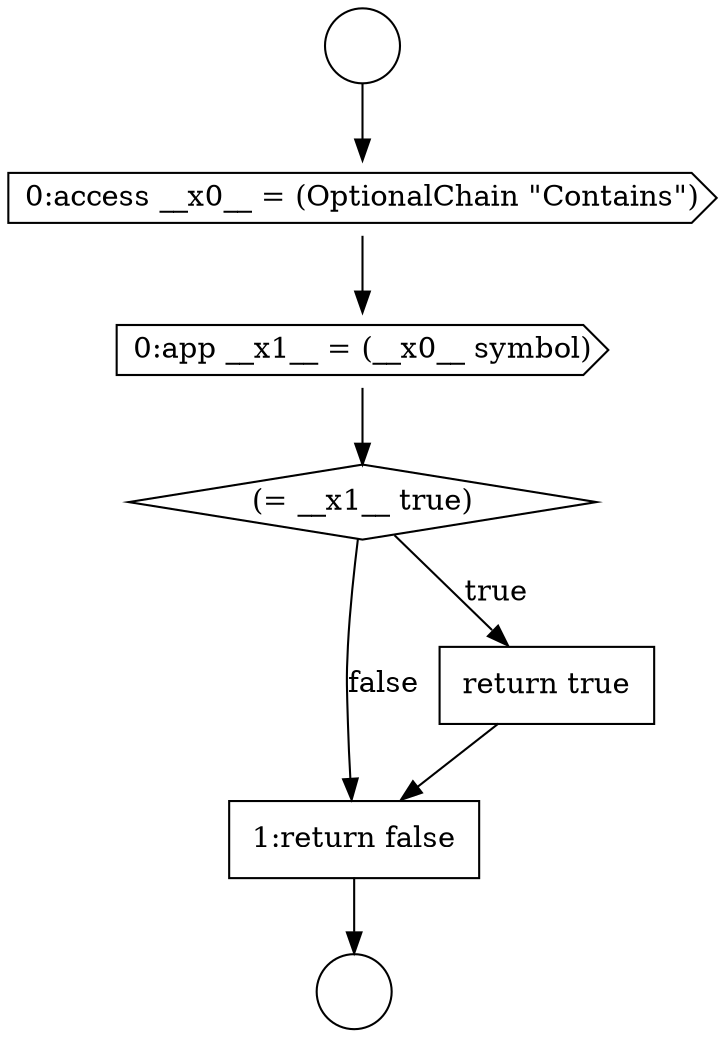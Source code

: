 digraph {
  node4386 [shape=diamond, label=<<font color="black">(= __x1__ true)</font>> color="black" fillcolor="white" style=filled]
  node4383 [shape=circle label=" " color="black" fillcolor="white" style=filled]
  node4385 [shape=cds, label=<<font color="black">0:app __x1__ = (__x0__ symbol)</font>> color="black" fillcolor="white" style=filled]
  node4384 [shape=cds, label=<<font color="black">0:access __x0__ = (OptionalChain &quot;Contains&quot;)</font>> color="black" fillcolor="white" style=filled]
  node4388 [shape=none, margin=0, label=<<font color="black">
    <table border="0" cellborder="1" cellspacing="0" cellpadding="10">
      <tr><td align="left">1:return false</td></tr>
    </table>
  </font>> color="black" fillcolor="white" style=filled]
  node4387 [shape=none, margin=0, label=<<font color="black">
    <table border="0" cellborder="1" cellspacing="0" cellpadding="10">
      <tr><td align="left">return true</td></tr>
    </table>
  </font>> color="black" fillcolor="white" style=filled]
  node4382 [shape=circle label=" " color="black" fillcolor="white" style=filled]
  node4388 -> node4383 [ color="black"]
  node4386 -> node4387 [label=<<font color="black">true</font>> color="black"]
  node4386 -> node4388 [label=<<font color="black">false</font>> color="black"]
  node4384 -> node4385 [ color="black"]
  node4387 -> node4388 [ color="black"]
  node4385 -> node4386 [ color="black"]
  node4382 -> node4384 [ color="black"]
}
